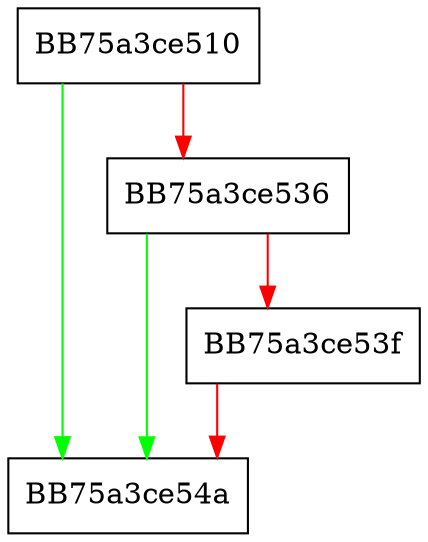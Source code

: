 digraph init {
  node [shape="box"];
  graph [splines=ortho];
  BB75a3ce510 -> BB75a3ce54a [color="green"];
  BB75a3ce510 -> BB75a3ce536 [color="red"];
  BB75a3ce536 -> BB75a3ce54a [color="green"];
  BB75a3ce536 -> BB75a3ce53f [color="red"];
  BB75a3ce53f -> BB75a3ce54a [color="red"];
}
